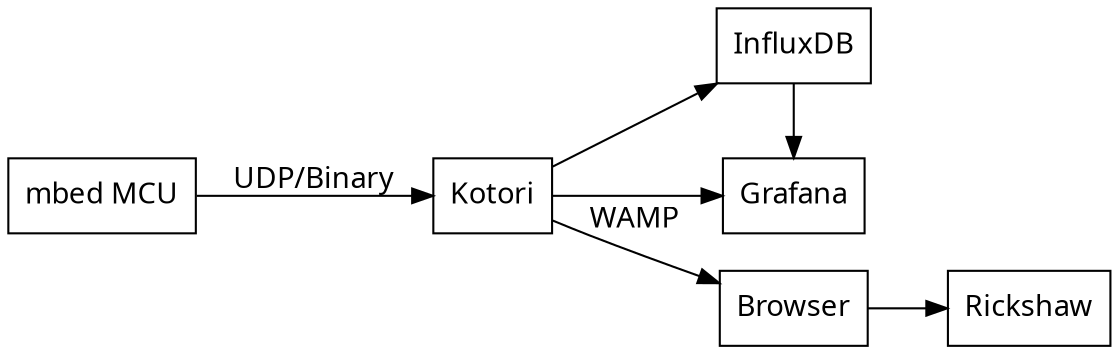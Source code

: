 // LST system overview
digraph lst {

    // Options
    rankdir=LR;
    ranksep=0.5;

    // Style
    //graph [splines=ortho];
    node [pin=true, shape="box", fontname="Verdana"];
    edge [fontname="Verdana"];


    // Graph nodes represent system components
    "mbed"          [label="mbed MCU"];
    "kotori"        [label="Kotori"];
    {rank=same; "influxdb"; "grafana" };
    "influxdb"      [label="InfluxDB"];
    "grafana"       [label="Grafana"];
    "browser"       [label="Browser"];
    "rickshaw"      [label="Rickshaw"];

    // Graph edges represent communication paths
    "mbed"          -> "kotori"         [label="UDP/Binary"];
    "kotori"        -> "influxdb";
    "kotori"        -> "grafana";
    "influxdb"      -> "grafana";
    "kotori"        -> "browser"        [label="WAMP"];
    "browser"       -> "rickshaw";

}
